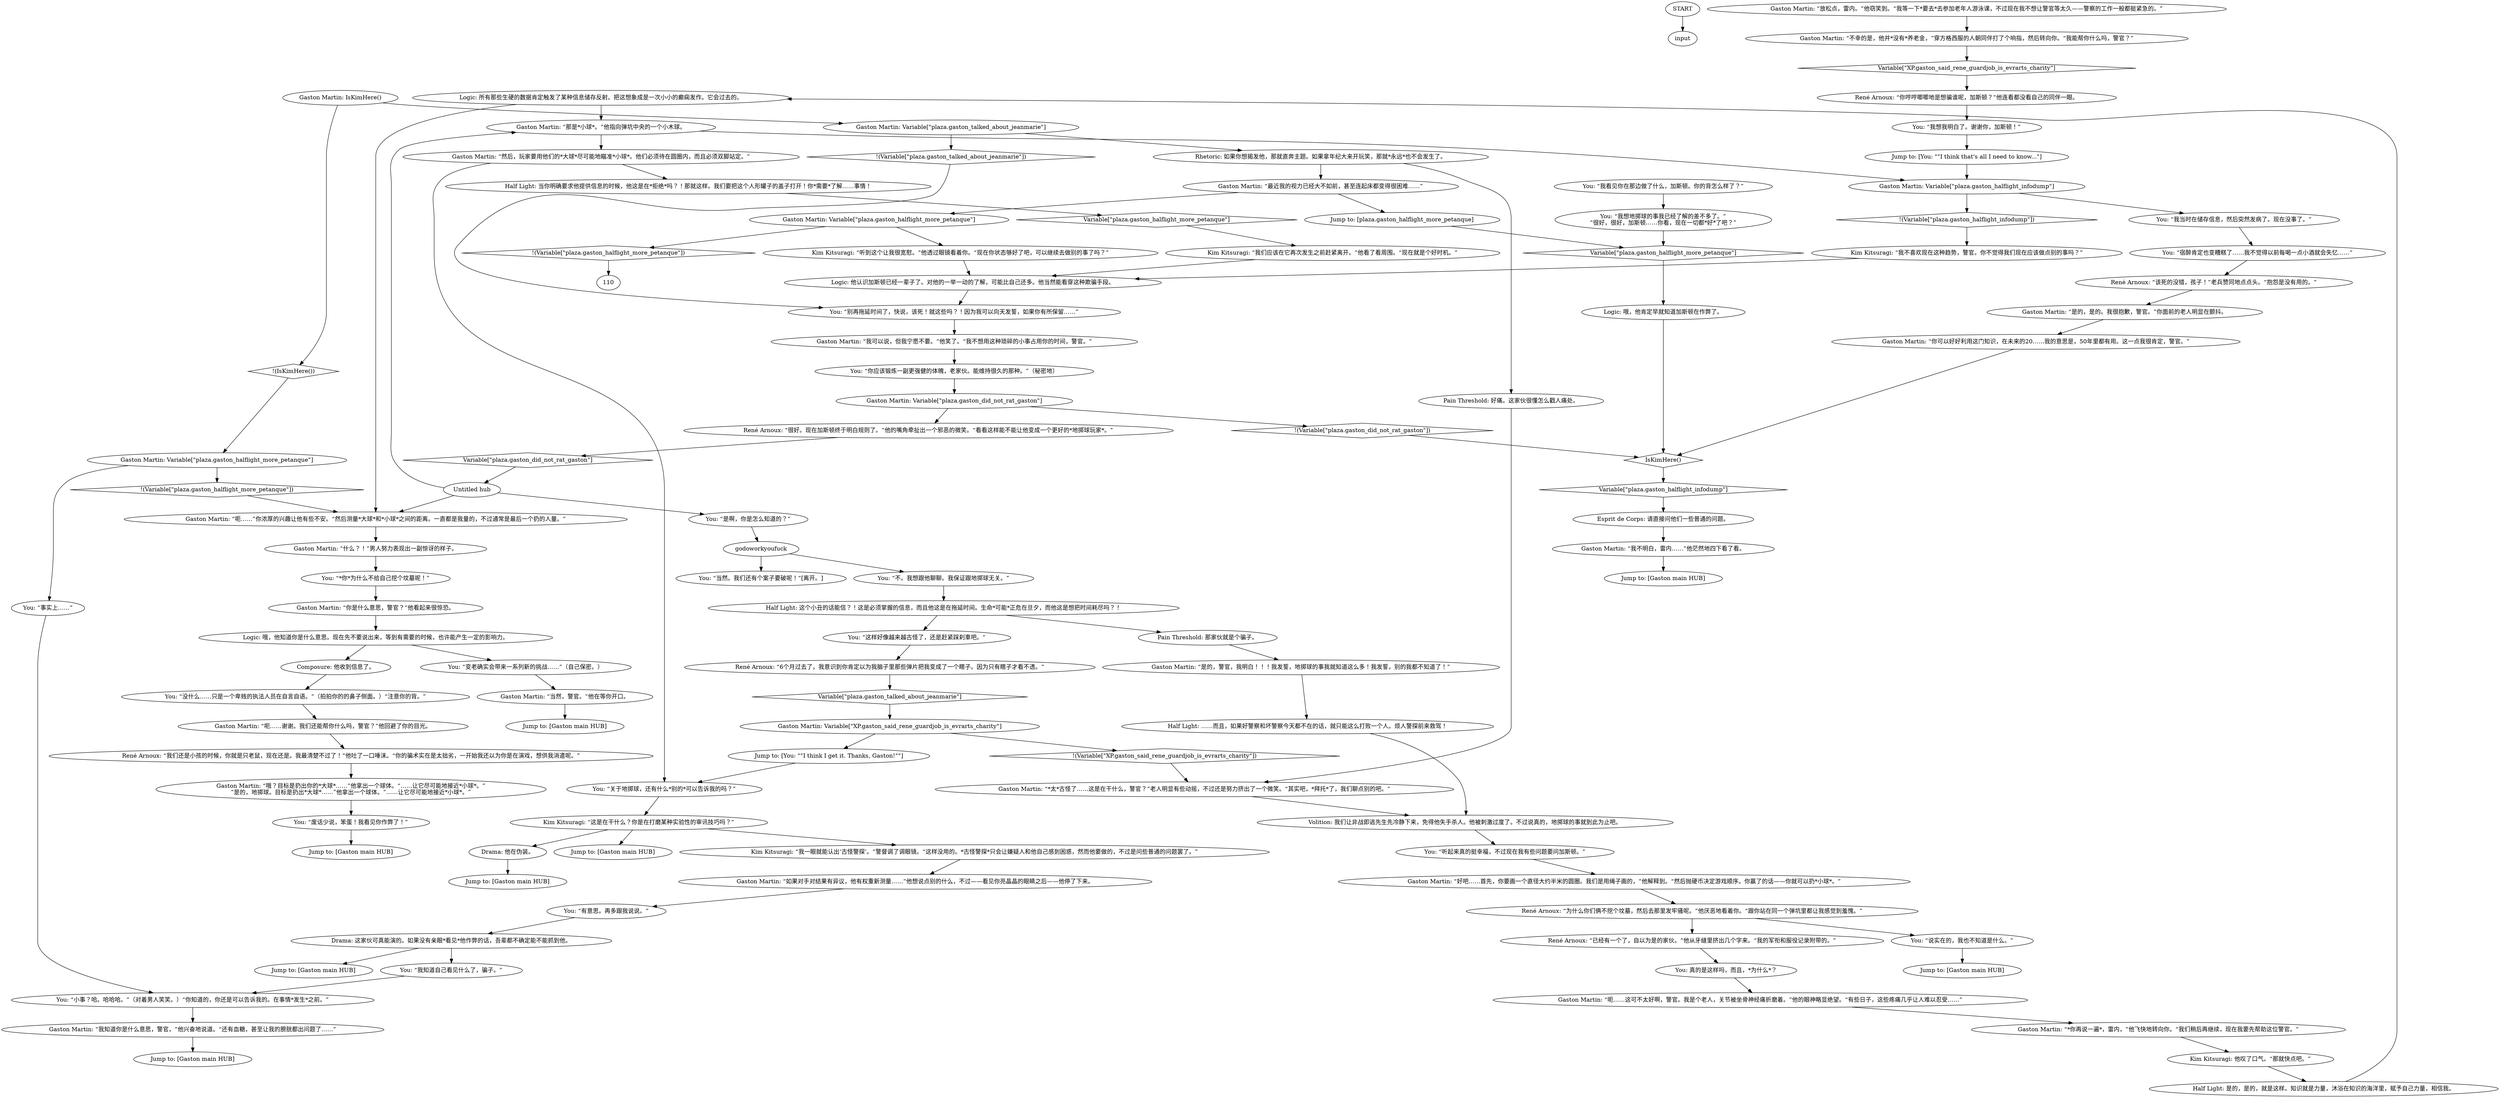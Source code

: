 # PLAZA / GASTON CHEATING
# * Rat or don't rat out cheating Gaston
#* What Game is this?
# ==================================================
digraph G {
	  0 [label="START"];
	  1 [label="input"];
	  2 [label="You: “我知道自己看见什么了，骗子。”"];
	  3 [label="Logic: 所有那些生硬的数据肯定触发了某种信息储存反射。把这想象成是一次小小的癫痫发作。它会过去的。"];
	  4 [label="You: “这样好像越来越古怪了，还是赶紧踩刹車吧。”"];
	  5 [label="Half Light: ……而且，如果好警察和坏警察今天都不在的话，就只能这么打败一个人。烦人警探前来救驾！"];
	  6 [label="Gaston Martin: “呃……谢谢。我们还能帮你什么吗，警官？”他回避了你的目光。"];
	  7 [label="Jump to: [Gaston main HUB]"];
	  8 [label="Logic: 哦，他知道你是什么意思。现在先不要说出来，等到有需要的时候，也许能产生一定的影响力。"];
	  9 [label="Kim Kitsuragi: “我不喜欢现在这种趋势，警官。你不觉得我们现在应该做点别的事吗？”"];
	  10 [label="You: “当然。我们还有个案子要破呢！”[离开。]"];
	  11 [label="Volition: 我们让非战即逃先生先冷静下来，免得他失手杀人。他被刺激过度了。不过说真的，地掷球的事就到此为止吧。"];
	  12 [label="You: “不。我想跟他聊聊。我保证跟地掷球无关。”"];
	  13 [label="You: “我看见你在那边做了什么，加斯顿。你的背怎么样了？”"];
	  14 [label="You: “变老确实会带来一系列新的挑战……”（自己保密。）"];
	  15 [label="Gaston Martin: “最近我的视力已经大不如前，甚至连起床都变得很困难……”"];
	  16 [label="Gaston Martin: “当然，警官。”他在等你开口。"];
	  17 [label="Gaston Martin: “好吧……首先，你要画一个直径大约半米的圆圈。我们是用绳子画的，”他解释到。“然后抛硬币决定游戏顺序。你赢了的话——你就可以扔*小球*。”"];
	  18 [label="Drama: 这家伙可真能演的。如果没有亲眼*看见*他作弊的话，吾辈都不确定能不能抓到他。"];
	  19 [label="Jump to: [Gaston main HUB]"];
	  20 [label="Kim Kitsuragi: 他叹了口气。“那就快点吧。”"];
	  21 [label="Half Light: 这个小丑的话能信？！这是必须掌握的信息，而且他这是在拖延时间。生命*可能*正危在旦夕，而他这是想把时间耗尽吗？！"];
	  22 [label="You: “有意思。再多跟我说说。”"];
	  23 [label="Gaston Martin: “然后，玩家要用他们的*大球*尽可能地瞄准*小球*。他们必须待在圆圈内，而且必须双脚站定。”"];
	  24 [label="René Arnoux: “为什么你们俩不挖个坟墓，然后去那里发牢骚呢。”他厌恶地看着你。“跟你站在同一个弹坑里都让我感觉到羞愧。”"];
	  25 [label="Jump to: [Gaston main HUB]"];
	  26 [label="Gaston Martin: “*太*古怪了……这是在干什么，警官？”老人明显有些动摇，不过还是努力挤出了一个微笑。“其实吧，*拜托*了，我们聊点别的吧。”"];
	  27 [label="René Arnoux: “6个月过去了，我意识到你肯定以为我脑子里那些弹片把我变成了一个瞎子。因为只有瞎子才看不透。”"];
	  28 [label="Gaston Martin: “哦？目标是扔出你的*大球*……”他拿出一个球体。“……让它尽可能地接近*小球*。”\n“是的，地掷球。目标是扔出*大球*……”他拿出一个球体。“……让它尽可能地接近*小球*。”"];
	  29 [label="Gaston Martin: “放松点，雷内。”他窃笑到。“我等一下*要去*去参加老年人游泳课，不过现在我不想让警官等太久——警察的工作一般都挺紧急的。”"];
	  30 [label="Gaston Martin: “是的，是的。我很抱歉，警官。”你面前的老人明显在颤抖。"];
	  31 [label="Logic: 哦，他肯定早就知道加斯顿在作弊了。"];
	  32 [label="Untitled hub"];
	  33 [label="Kim Kitsuragi: “我们应该在它再次发生之前赶紧离开。”他看了看周围。“现在就是个好时机。”"];
	  34 [label="Jump to: [Gaston main HUB]"];
	  35 [label="You: “没什么……只是一个卑贱的执法人员在自言自语。”（拍拍你的的鼻子侧面。）“注意你的背。”"];
	  36 [label="Composure: 他收到信息了。"];
	  37 [label="René Arnoux: “我们还是小孩的时候，你就是只老鼠，现在还是。我最清楚不过了！”他吐了一口唾沫。“你的骗术实在是太拙劣，一开始我还以为你是在演戏，想供我消遣呢。”"];
	  38 [label="You: “小事？哈。哈哈哈。”（对着男人笑笑。）“你知道的，你还是可以告诉我的。在事情*发生*之前。”"];
	  39 [label="Gaston Martin: “那是*小球*。”他指向弹坑中央的一个小木球。"];
	  40 [label="You: “废话少说，笨蛋！我看见你作弊了！”"];
	  41 [label="Pain Threshold: 好痛。这家伙很懂怎么戳人痛处。"];
	  42 [label="René Arnoux: “你哼哼唧唧地是想骗谁呢，加斯顿？”他连看都没看自己的同伴一眼。"];
	  43 [label="You: “*你*为什么不给自己挖个坟墓呢！”"];
	  44 [label="René Arnoux: “已经有一个了，自以为是的家伙。”他从牙缝里挤出几个字来。“我的军衔和服役记录附带的。”"];
	  45 [label="Gaston Martin: “你是什么意思，警官？”他看起来很惊恐。"];
	  46 [label="Gaston Martin: IsKimHere()"];
	  47 [label="IsKimHere()", shape=diamond];
	  48 [label="!(IsKimHere())", shape=diamond];
	  49 [label="Gaston Martin: Variable[\"plaza.gaston_talked_about_jeanmarie\"]"];
	  50 [label="Variable[\"plaza.gaston_talked_about_jeanmarie\"]", shape=diamond];
	  51 [label="!(Variable[\"plaza.gaston_talked_about_jeanmarie\"])", shape=diamond];
	  52 [label="Rhetoric: 如果你想揭发他，那就直奔主题。如果拿年纪大来开玩笑，那就*永远*也不会发生了。"];
	  53 [label="Gaston Martin: “是的，警官，我明白！！！我发誓，地掷球的事我就知道这么多！我发誓，别的我都不知道了！”"];
	  54 [label="Gaston Martin: “我可以说，但我宁愿不要。”他笑了。“我不想用这种琐碎的小事占用你的时间，警官。”"];
	  55 [label="Kim Kitsuragi: “这是在干什么？你是在打磨某种实验性的审讯技巧吗？”"];
	  56 [label="Esprit de Corps: 请直接问他们一些普通的问题。"];
	  57 [label="Gaston Martin: “如果对手对结果有异议，他有权重新测量……”他想说点别的什么，不过——看见你亮晶晶的眼睛之后——他停了下来。"];
	  58 [label="Gaston Martin: “什么？！”男人努力表现出一副惊讶的样子。"];
	  59 [label="Jump to: [Gaston main HUB]"];
	  60 [label="Half Light: 是的，是的，就是这样。知识就是力量，沐浴在知识的海洋里，赋予自己力量，相信我。"];
	  61 [label="Gaston Martin: “呃……这可不太好啊，警官。我是个老人，关节被坐骨神经痛折磨着。”他的眼神略显绝望。“有些日子，这些疼痛几乎让人难以忍受……”"];
	  62 [label="You: “我想地掷球的事我已经了解的差不多了。”\n“很好，很好，加斯顿……你看，现在一切都*好*了吧？”"];
	  63 [label="Gaston Martin: Variable[\"plaza.gaston_halflight_infodump\"]"];
	  64 [label="Variable[\"plaza.gaston_halflight_infodump\"]", shape=diamond];
	  65 [label="!(Variable[\"plaza.gaston_halflight_infodump\"])", shape=diamond];
	  66 [label="You: “我当时在储存信息，然后突然发病了。现在没事了。”"];
	  67 [label="Drama: 他在伪装。"];
	  68 [label="Gaston Martin: “*你再说一遍*，雷内，”他飞快地转向你。“我们稍后再继续，现在我要先帮助这位警官。”"];
	  69 [label="You: “别再拖延时间了，快说，该死！就这些吗？！因为我可以向天发誓，如果你有所保留……”"];
	  70 [label="Pain Threshold: 那家伙就是个骗子。"];
	  71 [label="Jump to: [Gaston main HUB]"];
	  72 [label="Gaston Martin: “我不明白，雷内……”他茫然地四下看了看。"];
	  73 [label="You: “我想我明白了。谢谢你，加斯顿！”"];
	  74 [label="You: “关于地掷球，还有什么*别的*可以告诉我的吗？”"];
	  75 [label="Half Light: 当你明确要求他提供信息的时候，他这是在*拒绝*吗？！那就这样。我们要把这个人形罐子的盖子打开！你*需要*了解……事情！"];
	  76 [label="You: “你应该锻炼一副更强健的体魄，老家伙。能维持很久的那种。”（秘密地）"];
	  77 [label="Gaston Martin: Variable[\"plaza.gaston_halflight_more_petanque\"]"];
	  78 [label="Variable[\"plaza.gaston_halflight_more_petanque\"]", shape=diamond];
	  79 [label="!(Variable[\"plaza.gaston_halflight_more_petanque\"])", shape=diamond];
	  80 [label="Kim Kitsuragi: “听到这个让我很宽慰。”他透过眼镜看着你。“现在你状态够好了吧，可以继续去做别的事了吗？”"];
	  81 [label="You: “宿醉肯定也变糟糕了……我不觉得以前每喝一点小酒就会失忆……”"];
	  82 [label="Jump to: [plaza.gaston_halflight_more_petanque]"];
	  83 [label="Jump to: [You: \"\"I think that's all I need to know...\"]"];
	  84 [label="You: “听起来真的挺幸福，不过现在我有些问题要问加斯顿。”"];
	  85 [label="You: “说实在的，我也不知道是什么。”"];
	  86 [label="Jump to: [Gaston main HUB]"];
	  87 [label="Gaston Martin: Variable[\"plaza.gaston_halflight_more_petanque\"]"];
	  88 [label="Variable[\"plaza.gaston_halflight_more_petanque\"]", shape=diamond];
	  89 [label="!(Variable[\"plaza.gaston_halflight_more_petanque\"])", shape=diamond];
	  90 [label="You: “事实上……”"];
	  91 [label="Jump to: [Gaston main HUB]"];
	  92 [label="Gaston Martin: “不幸的是，他并*没有*养老金，”穿方格西服的人朝同伴打了个响指，然后转向你。“我能帮你什么吗，警官？”"];
	  93 [label="You: 真的是这样吗，而且，*为什么*？"];
	  94 [label="You: “是啊，你是怎么知道的？”"];
	  95 [label="Kim Kitsuragi: “我一眼就能认出‘古怪警探’。”警督调了调眼镜。“这样没用的。*古怪警探*只会让嫌疑人和他自己感到困惑，然而他要做的，不过是问些普通的问题罢了。”"];
	  96 [label="godoworkyoufuck"];
	  97 [label="Logic: 他认识加斯顿已经一辈子了。对他的一举一动的了解，可能比自己还多。他当然能看穿这种欺骗手段。"];
	  98 [label="Gaston Martin: Variable[\"XP.gaston_said_rene_guardjob_is_evrarts_charity\"]"];
	  99 [label="Variable[\"XP.gaston_said_rene_guardjob_is_evrarts_charity\"]", shape=diamond];
	  100 [label="!(Variable[\"XP.gaston_said_rene_guardjob_is_evrarts_charity\"])", shape=diamond];
	  101 [label="Jump to: [You: \"\"I think I get it. Thanks, Gaston!\"\"]"];
	  102 [label="Gaston Martin: “呃……”你浓厚的兴趣让他有些不安。“然后测量*大球*和*小球*之间的距离。一直都是我量的，不过通常是最后一个扔的人量。”"];
	  103 [label="Gaston Martin: “我知道你是什么意思，警官，”他兴奋地说道。“还有血糖，甚至让我的膀胱都出问题了……”"];
	  104 [label="René Arnoux: “该死的没错，孩子！”老兵赞同地点点头。“抱怨是没有用的。”"];
	  105 [label="Gaston Martin: Variable[\"plaza.gaston_did_not_rat_gaston\"]"];
	  106 [label="Variable[\"plaza.gaston_did_not_rat_gaston\"]", shape=diamond];
	  107 [label="!(Variable[\"plaza.gaston_did_not_rat_gaston\"])", shape=diamond];
	  108 [label="René Arnoux: “很好。现在加斯顿终于明白规则了。”他的嘴角牵扯出一个邪恶的微笑。“看看这样能不能让他变成一个更好的*地掷球玩家*。”"];
	  109 [label="Gaston Martin: “你可以好好利用这门知识，在未来的20……我的意思是，50年里都有用。这一点我很肯定，警官。”"];
	  0 -> 1
	  2 -> 38
	  3 -> 102
	  3 -> 39
	  4 -> 27
	  5 -> 11
	  6 -> 37
	  8 -> 36
	  8 -> 14
	  9 -> 97
	  11 -> 84
	  12 -> 21
	  13 -> 62
	  14 -> 16
	  15 -> 82
	  15 -> 77
	  16 -> 7
	  17 -> 24
	  18 -> 2
	  18 -> 91
	  20 -> 60
	  21 -> 4
	  21 -> 70
	  22 -> 18
	  23 -> 74
	  23 -> 75
	  24 -> 44
	  24 -> 85
	  26 -> 11
	  27 -> 50
	  28 -> 40
	  29 -> 92
	  30 -> 109
	  31 -> 47
	  32 -> 102
	  32 -> 94
	  32 -> 39
	  33 -> 97
	  35 -> 6
	  36 -> 35
	  37 -> 28
	  38 -> 103
	  39 -> 63
	  39 -> 23
	  40 -> 59
	  41 -> 26
	  42 -> 73
	  43 -> 45
	  44 -> 93
	  45 -> 8
	  46 -> 48
	  46 -> 49
	  47 -> 64
	  48 -> 87
	  49 -> 51
	  49 -> 52
	  50 -> 98
	  51 -> 69
	  52 -> 41
	  52 -> 15
	  53 -> 5
	  54 -> 76
	  55 -> 67
	  55 -> 86
	  55 -> 95
	  56 -> 72
	  57 -> 22
	  58 -> 43
	  60 -> 3
	  61 -> 68
	  62 -> 78
	  63 -> 65
	  63 -> 66
	  64 -> 56
	  65 -> 9
	  66 -> 81
	  67 -> 71
	  68 -> 20
	  69 -> 54
	  70 -> 53
	  72 -> 19
	  73 -> 83
	  74 -> 55
	  75 -> 88
	  76 -> 105
	  77 -> 80
	  77 -> 79
	  78 -> 31
	  79 -> 110
	  80 -> 97
	  81 -> 104
	  82 -> 78
	  83 -> 63
	  84 -> 17
	  85 -> 34
	  87 -> 89
	  87 -> 90
	  88 -> 33
	  89 -> 102
	  90 -> 38
	  92 -> 99
	  93 -> 61
	  94 -> 96
	  95 -> 57
	  96 -> 10
	  96 -> 12
	  97 -> 69
	  98 -> 100
	  98 -> 101
	  99 -> 42
	  100 -> 26
	  101 -> 74
	  102 -> 58
	  103 -> 25
	  104 -> 30
	  105 -> 107
	  105 -> 108
	  106 -> 32
	  107 -> 47
	  108 -> 106
	  109 -> 47
}

